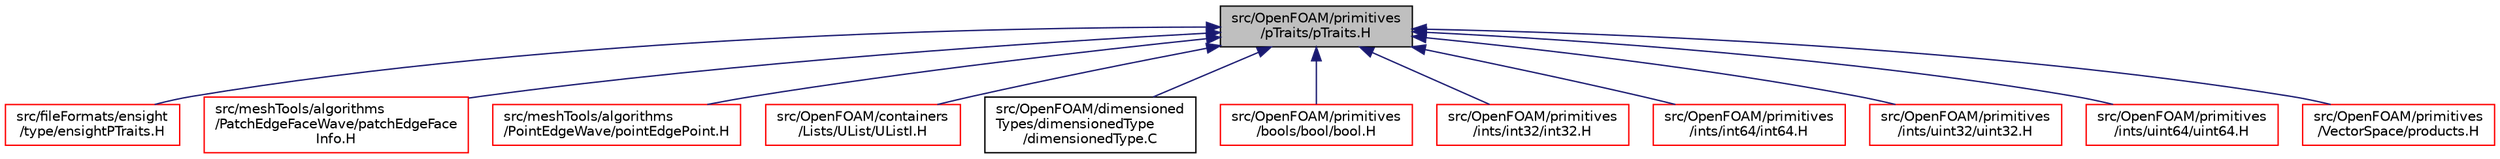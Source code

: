 digraph "src/OpenFOAM/primitives/pTraits/pTraits.H"
{
  bgcolor="transparent";
  edge [fontname="Helvetica",fontsize="10",labelfontname="Helvetica",labelfontsize="10"];
  node [fontname="Helvetica",fontsize="10",shape=record];
  Node1 [label="src/OpenFOAM/primitives\l/pTraits/pTraits.H",height=0.2,width=0.4,color="black", fillcolor="grey75", style="filled" fontcolor="black"];
  Node1 -> Node2 [dir="back",color="midnightblue",fontsize="10",style="solid",fontname="Helvetica"];
  Node2 [label="src/fileFormats/ensight\l/type/ensightPTraits.H",height=0.2,width=0.4,color="red",URL="$ensightPTraits_8H.html"];
  Node1 -> Node3 [dir="back",color="midnightblue",fontsize="10",style="solid",fontname="Helvetica"];
  Node3 [label="src/meshTools/algorithms\l/PatchEdgeFaceWave/patchEdgeFace\lInfo.H",height=0.2,width=0.4,color="red",URL="$patchEdgeFaceInfo_8H.html"];
  Node1 -> Node4 [dir="back",color="midnightblue",fontsize="10",style="solid",fontname="Helvetica"];
  Node4 [label="src/meshTools/algorithms\l/PointEdgeWave/pointEdgePoint.H",height=0.2,width=0.4,color="red",URL="$pointEdgePoint_8H.html"];
  Node1 -> Node5 [dir="back",color="midnightblue",fontsize="10",style="solid",fontname="Helvetica"];
  Node5 [label="src/OpenFOAM/containers\l/Lists/UList/UListI.H",height=0.2,width=0.4,color="red",URL="$UListI_8H.html"];
  Node1 -> Node6 [dir="back",color="midnightblue",fontsize="10",style="solid",fontname="Helvetica"];
  Node6 [label="src/OpenFOAM/dimensioned\lTypes/dimensionedType\l/dimensionedType.C",height=0.2,width=0.4,color="black",URL="$dimensionedType_8C.html"];
  Node1 -> Node7 [dir="back",color="midnightblue",fontsize="10",style="solid",fontname="Helvetica"];
  Node7 [label="src/OpenFOAM/primitives\l/bools/bool/bool.H",height=0.2,width=0.4,color="red",URL="$bool_8H.html",tooltip="System bool. "];
  Node1 -> Node8 [dir="back",color="midnightblue",fontsize="10",style="solid",fontname="Helvetica"];
  Node8 [label="src/OpenFOAM/primitives\l/ints/int32/int32.H",height=0.2,width=0.4,color="red",URL="$int32_8H.html",tooltip="32bit signed integer "];
  Node1 -> Node9 [dir="back",color="midnightblue",fontsize="10",style="solid",fontname="Helvetica"];
  Node9 [label="src/OpenFOAM/primitives\l/ints/int64/int64.H",height=0.2,width=0.4,color="red",URL="$int64_8H.html",tooltip="64bit signed integer "];
  Node1 -> Node10 [dir="back",color="midnightblue",fontsize="10",style="solid",fontname="Helvetica"];
  Node10 [label="src/OpenFOAM/primitives\l/ints/uint32/uint32.H",height=0.2,width=0.4,color="red",URL="$uint32_8H.html",tooltip="32bit unsigned integer "];
  Node1 -> Node11 [dir="back",color="midnightblue",fontsize="10",style="solid",fontname="Helvetica"];
  Node11 [label="src/OpenFOAM/primitives\l/ints/uint64/uint64.H",height=0.2,width=0.4,color="red",URL="$uint64_8H.html",tooltip="64bit unsigned integer "];
  Node1 -> Node12 [dir="back",color="midnightblue",fontsize="10",style="solid",fontname="Helvetica"];
  Node12 [label="src/OpenFOAM/primitives\l/VectorSpace/products.H",height=0.2,width=0.4,color="red",URL="$products_8H.html",tooltip="Traits classes for inner and outer products of primitives. "];
}
